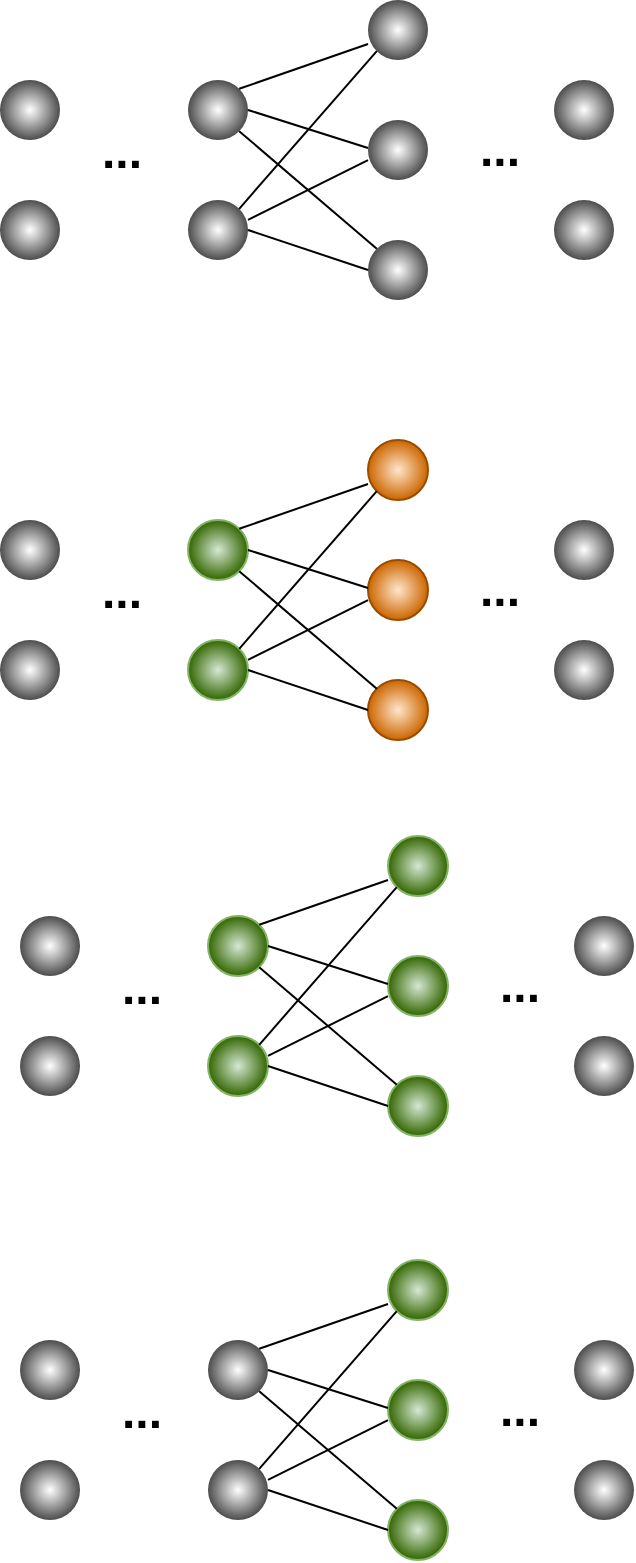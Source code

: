 <mxfile version="24.7.1" type="github">
  <diagram name="Page-1" id="t7fW4EhFJDkVseJklb_I">
    <mxGraphModel dx="1372" dy="820" grid="1" gridSize="10" guides="1" tooltips="1" connect="1" arrows="1" fold="1" page="1" pageScale="1" pageWidth="850" pageHeight="1100" math="0" shadow="0">
      <root>
        <mxCell id="0" />
        <mxCell id="1" parent="0" />
        <mxCell id="t8I03dT7hKqpesx-KWNK-2" value="" style="ellipse;whiteSpace=wrap;html=1;aspect=fixed;gradientColor=#4D4D4D;fillColor=default;gradientDirection=radial;shadow=0;strokeColor=none;" vertex="1" parent="1">
          <mxGeometry x="176" y="400" width="30" height="30" as="geometry" />
        </mxCell>
        <mxCell id="t8I03dT7hKqpesx-KWNK-7" value="" style="ellipse;whiteSpace=wrap;html=1;aspect=fixed;gradientColor=#4D4D4D;fillColor=default;gradientDirection=radial;shadow=0;strokeColor=none;" vertex="1" parent="1">
          <mxGeometry x="453" y="460" width="30" height="30" as="geometry" />
        </mxCell>
        <mxCell id="t8I03dT7hKqpesx-KWNK-8" value="" style="ellipse;whiteSpace=wrap;html=1;aspect=fixed;gradientColor=#4D4D4D;fillColor=default;gradientDirection=radial;shadow=0;strokeColor=none;" vertex="1" parent="1">
          <mxGeometry x="453" y="400" width="30" height="30" as="geometry" />
        </mxCell>
        <mxCell id="t8I03dT7hKqpesx-KWNK-9" value="" style="ellipse;whiteSpace=wrap;html=1;aspect=fixed;fillColor=#ffe6cc;gradientDirection=radial;shadow=0;strokeColor=#994C00;gradientColor=#CC6600;" vertex="1" parent="1">
          <mxGeometry x="360" y="480" width="30" height="30" as="geometry" />
        </mxCell>
        <mxCell id="t8I03dT7hKqpesx-KWNK-10" value="" style="ellipse;whiteSpace=wrap;html=1;aspect=fixed;fillColor=#ffe6cc;gradientDirection=radial;shadow=0;strokeColor=#994C00;gradientColor=#CC6600;" vertex="1" parent="1">
          <mxGeometry x="360" y="420" width="30" height="30" as="geometry" />
        </mxCell>
        <mxCell id="t8I03dT7hKqpesx-KWNK-11" value="" style="ellipse;whiteSpace=wrap;html=1;aspect=fixed;fillColor=#ffe6cc;gradientDirection=radial;shadow=0;strokeColor=#994C00;gradientColor=#CC6600;" vertex="1" parent="1">
          <mxGeometry x="360" y="360" width="30" height="30" as="geometry" />
        </mxCell>
        <mxCell id="t8I03dT7hKqpesx-KWNK-12" value="" style="ellipse;whiteSpace=wrap;html=1;aspect=fixed;fillColor=#d5e8d4;gradientDirection=radial;shadow=0;strokeColor=#82b366;gradientColor=#336600;align=center;verticalAlign=middle;fontFamily=Helvetica;fontSize=12;fontColor=default;" vertex="1" parent="1">
          <mxGeometry x="270" y="460" width="30" height="30" as="geometry" />
        </mxCell>
        <mxCell id="t8I03dT7hKqpesx-KWNK-13" value="" style="ellipse;whiteSpace=wrap;html=1;aspect=fixed;fillColor=#d5e8d4;gradientDirection=radial;shadow=0;strokeColor=#82b366;gradientColor=#336600;" vertex="1" parent="1">
          <mxGeometry x="270" y="400" width="30" height="30" as="geometry" />
        </mxCell>
        <mxCell id="t8I03dT7hKqpesx-KWNK-15" value="" style="ellipse;whiteSpace=wrap;html=1;aspect=fixed;gradientColor=#4D4D4D;fillColor=default;gradientDirection=radial;shadow=0;strokeColor=none;" vertex="1" parent="1">
          <mxGeometry x="176" y="460" width="30" height="30" as="geometry" />
        </mxCell>
        <mxCell id="t8I03dT7hKqpesx-KWNK-34" value="" style="endArrow=none;html=1;rounded=0;exitX=1;exitY=0;exitDx=0;exitDy=0;" edge="1" parent="1" source="t8I03dT7hKqpesx-KWNK-13">
          <mxGeometry width="50" height="50" relative="1" as="geometry">
            <mxPoint x="300" y="420" as="sourcePoint" />
            <mxPoint x="360" y="382" as="targetPoint" />
          </mxGeometry>
        </mxCell>
        <mxCell id="t8I03dT7hKqpesx-KWNK-35" value="" style="endArrow=none;html=1;rounded=0;entryX=0;entryY=0.667;entryDx=0;entryDy=0;exitX=1;exitY=0.333;exitDx=0;exitDy=0;exitPerimeter=0;entryPerimeter=0;" edge="1" parent="1" source="t8I03dT7hKqpesx-KWNK-12" target="t8I03dT7hKqpesx-KWNK-10">
          <mxGeometry width="50" height="50" relative="1" as="geometry">
            <mxPoint x="290" y="470" as="sourcePoint" />
            <mxPoint x="360" y="430" as="targetPoint" />
          </mxGeometry>
        </mxCell>
        <mxCell id="t8I03dT7hKqpesx-KWNK-38" value="" style="endArrow=none;html=1;rounded=0;entryX=0;entryY=0.5;entryDx=0;entryDy=0;exitX=1;exitY=0.5;exitDx=0;exitDy=0;" edge="1" parent="1" source="t8I03dT7hKqpesx-KWNK-12" target="t8I03dT7hKqpesx-KWNK-9">
          <mxGeometry width="50" height="50" relative="1" as="geometry">
            <mxPoint x="306" y="474" as="sourcePoint" />
            <mxPoint x="374" y="456" as="targetPoint" />
          </mxGeometry>
        </mxCell>
        <mxCell id="t8I03dT7hKqpesx-KWNK-39" value="" style="endArrow=none;html=1;rounded=0;entryX=0;entryY=0.5;entryDx=0;entryDy=0;exitX=1;exitY=0.5;exitDx=0;exitDy=0;" edge="1" parent="1" source="t8I03dT7hKqpesx-KWNK-13">
          <mxGeometry width="50" height="50" relative="1" as="geometry">
            <mxPoint x="290" y="420" as="sourcePoint" />
            <mxPoint x="360" y="434" as="targetPoint" />
          </mxGeometry>
        </mxCell>
        <mxCell id="t8I03dT7hKqpesx-KWNK-40" value="" style="endArrow=none;html=1;rounded=0;entryX=0;entryY=0;entryDx=0;entryDy=0;exitX=1;exitY=1;exitDx=0;exitDy=0;" edge="1" parent="1" source="t8I03dT7hKqpesx-KWNK-13" target="t8I03dT7hKqpesx-KWNK-9">
          <mxGeometry width="50" height="50" relative="1" as="geometry">
            <mxPoint x="300" y="430" as="sourcePoint" />
            <mxPoint x="350" y="444" as="targetPoint" />
          </mxGeometry>
        </mxCell>
        <mxCell id="t8I03dT7hKqpesx-KWNK-41" value="" style="endArrow=none;html=1;rounded=0;entryX=0;entryY=1;entryDx=0;entryDy=0;exitX=1;exitY=0;exitDx=0;exitDy=0;" edge="1" parent="1" source="t8I03dT7hKqpesx-KWNK-12" target="t8I03dT7hKqpesx-KWNK-11">
          <mxGeometry width="50" height="50" relative="1" as="geometry">
            <mxPoint x="290" y="470" as="sourcePoint" />
            <mxPoint x="354" y="431" as="targetPoint" />
          </mxGeometry>
        </mxCell>
        <mxCell id="t8I03dT7hKqpesx-KWNK-42" value="&lt;font style=&quot;font-size: 24px;&quot;&gt;&lt;b&gt;...&lt;/b&gt;&lt;/font&gt;" style="text;html=1;align=center;verticalAlign=middle;whiteSpace=wrap;rounded=0;" vertex="1" parent="1">
          <mxGeometry x="217" y="421" width="40" height="30" as="geometry" />
        </mxCell>
        <mxCell id="t8I03dT7hKqpesx-KWNK-43" value="&lt;font style=&quot;font-size: 24px;&quot;&gt;&lt;b&gt;...&lt;/b&gt;&lt;/font&gt;" style="text;html=1;align=center;verticalAlign=middle;whiteSpace=wrap;rounded=0;" vertex="1" parent="1">
          <mxGeometry x="406" y="420" width="40" height="30" as="geometry" />
        </mxCell>
        <mxCell id="t8I03dT7hKqpesx-KWNK-44" value="" style="ellipse;whiteSpace=wrap;html=1;aspect=fixed;gradientColor=#4D4D4D;fillColor=default;gradientDirection=radial;shadow=0;strokeColor=none;" vertex="1" parent="1">
          <mxGeometry x="186" y="598" width="30" height="30" as="geometry" />
        </mxCell>
        <mxCell id="t8I03dT7hKqpesx-KWNK-45" value="" style="ellipse;whiteSpace=wrap;html=1;aspect=fixed;gradientColor=#4D4D4D;fillColor=default;gradientDirection=radial;shadow=0;strokeColor=none;" vertex="1" parent="1">
          <mxGeometry x="463" y="658" width="30" height="30" as="geometry" />
        </mxCell>
        <mxCell id="t8I03dT7hKqpesx-KWNK-46" value="" style="ellipse;whiteSpace=wrap;html=1;aspect=fixed;gradientColor=#4D4D4D;fillColor=default;gradientDirection=radial;shadow=0;strokeColor=none;" vertex="1" parent="1">
          <mxGeometry x="463" y="598" width="30" height="30" as="geometry" />
        </mxCell>
        <mxCell id="t8I03dT7hKqpesx-KWNK-47" value="" style="ellipse;whiteSpace=wrap;html=1;aspect=fixed;gradientColor=#336600;fillColor=#d5e8d4;gradientDirection=radial;shadow=0;strokeColor=#82b366;align=center;verticalAlign=middle;fontFamily=Helvetica;fontSize=12;fontColor=default;" vertex="1" parent="1">
          <mxGeometry x="370" y="678" width="30" height="30" as="geometry" />
        </mxCell>
        <mxCell id="t8I03dT7hKqpesx-KWNK-48" value="" style="ellipse;whiteSpace=wrap;html=1;aspect=fixed;gradientColor=#336600;fillColor=#d5e8d4;gradientDirection=radial;shadow=0;strokeColor=#82b366;align=center;verticalAlign=middle;fontFamily=Helvetica;fontSize=12;fontColor=default;" vertex="1" parent="1">
          <mxGeometry x="370" y="618" width="30" height="30" as="geometry" />
        </mxCell>
        <mxCell id="t8I03dT7hKqpesx-KWNK-49" value="" style="ellipse;whiteSpace=wrap;html=1;aspect=fixed;gradientColor=#336600;fillColor=#d5e8d4;gradientDirection=radial;shadow=0;strokeColor=#82b366;align=center;verticalAlign=middle;fontFamily=Helvetica;fontSize=12;fontColor=default;" vertex="1" parent="1">
          <mxGeometry x="370" y="558" width="30" height="30" as="geometry" />
        </mxCell>
        <mxCell id="t8I03dT7hKqpesx-KWNK-50" value="" style="ellipse;whiteSpace=wrap;html=1;aspect=fixed;gradientColor=#336600;fillColor=#d5e8d4;gradientDirection=radial;shadow=0;strokeColor=#82b366;align=center;verticalAlign=middle;fontFamily=Helvetica;fontSize=12;fontColor=default;" vertex="1" parent="1">
          <mxGeometry x="280" y="658" width="30" height="30" as="geometry" />
        </mxCell>
        <mxCell id="t8I03dT7hKqpesx-KWNK-51" value="" style="ellipse;whiteSpace=wrap;html=1;aspect=fixed;gradientColor=#336600;fillColor=#d5e8d4;gradientDirection=radial;shadow=0;strokeColor=#82b366;align=center;verticalAlign=middle;fontFamily=Helvetica;fontSize=12;fontColor=default;" vertex="1" parent="1">
          <mxGeometry x="280" y="598" width="30" height="30" as="geometry" />
        </mxCell>
        <mxCell id="t8I03dT7hKqpesx-KWNK-52" value="" style="ellipse;whiteSpace=wrap;html=1;aspect=fixed;gradientColor=#4D4D4D;fillColor=default;gradientDirection=radial;shadow=0;strokeColor=none;" vertex="1" parent="1">
          <mxGeometry x="186" y="658" width="30" height="30" as="geometry" />
        </mxCell>
        <mxCell id="t8I03dT7hKqpesx-KWNK-53" value="" style="endArrow=none;html=1;rounded=0;exitX=1;exitY=0;exitDx=0;exitDy=0;" edge="1" parent="1" source="t8I03dT7hKqpesx-KWNK-51">
          <mxGeometry width="50" height="50" relative="1" as="geometry">
            <mxPoint x="310" y="618" as="sourcePoint" />
            <mxPoint x="370" y="580" as="targetPoint" />
          </mxGeometry>
        </mxCell>
        <mxCell id="t8I03dT7hKqpesx-KWNK-54" value="" style="endArrow=none;html=1;rounded=0;entryX=0;entryY=0.667;entryDx=0;entryDy=0;exitX=1;exitY=0.333;exitDx=0;exitDy=0;exitPerimeter=0;entryPerimeter=0;" edge="1" parent="1" source="t8I03dT7hKqpesx-KWNK-50" target="t8I03dT7hKqpesx-KWNK-48">
          <mxGeometry width="50" height="50" relative="1" as="geometry">
            <mxPoint x="300" y="668" as="sourcePoint" />
            <mxPoint x="370" y="628" as="targetPoint" />
          </mxGeometry>
        </mxCell>
        <mxCell id="t8I03dT7hKqpesx-KWNK-55" value="" style="endArrow=none;html=1;rounded=0;entryX=0;entryY=0.5;entryDx=0;entryDy=0;exitX=1;exitY=0.5;exitDx=0;exitDy=0;" edge="1" parent="1" source="t8I03dT7hKqpesx-KWNK-50" target="t8I03dT7hKqpesx-KWNK-47">
          <mxGeometry width="50" height="50" relative="1" as="geometry">
            <mxPoint x="316" y="672" as="sourcePoint" />
            <mxPoint x="384" y="654" as="targetPoint" />
          </mxGeometry>
        </mxCell>
        <mxCell id="t8I03dT7hKqpesx-KWNK-56" value="" style="endArrow=none;html=1;rounded=0;entryX=0;entryY=0.5;entryDx=0;entryDy=0;exitX=1;exitY=0.5;exitDx=0;exitDy=0;" edge="1" parent="1" source="t8I03dT7hKqpesx-KWNK-51">
          <mxGeometry width="50" height="50" relative="1" as="geometry">
            <mxPoint x="300" y="618" as="sourcePoint" />
            <mxPoint x="370" y="632" as="targetPoint" />
          </mxGeometry>
        </mxCell>
        <mxCell id="t8I03dT7hKqpesx-KWNK-57" value="" style="endArrow=none;html=1;rounded=0;entryX=0;entryY=0;entryDx=0;entryDy=0;exitX=1;exitY=1;exitDx=0;exitDy=0;" edge="1" parent="1" source="t8I03dT7hKqpesx-KWNK-51" target="t8I03dT7hKqpesx-KWNK-47">
          <mxGeometry width="50" height="50" relative="1" as="geometry">
            <mxPoint x="310" y="628" as="sourcePoint" />
            <mxPoint x="360" y="642" as="targetPoint" />
          </mxGeometry>
        </mxCell>
        <mxCell id="t8I03dT7hKqpesx-KWNK-58" value="" style="endArrow=none;html=1;rounded=0;entryX=0;entryY=1;entryDx=0;entryDy=0;exitX=1;exitY=0;exitDx=0;exitDy=0;" edge="1" parent="1" source="t8I03dT7hKqpesx-KWNK-50" target="t8I03dT7hKqpesx-KWNK-49">
          <mxGeometry width="50" height="50" relative="1" as="geometry">
            <mxPoint x="300" y="668" as="sourcePoint" />
            <mxPoint x="364" y="629" as="targetPoint" />
          </mxGeometry>
        </mxCell>
        <mxCell id="t8I03dT7hKqpesx-KWNK-59" value="&lt;font style=&quot;font-size: 24px;&quot;&gt;&lt;b&gt;...&lt;/b&gt;&lt;/font&gt;" style="text;html=1;align=center;verticalAlign=middle;whiteSpace=wrap;rounded=0;" vertex="1" parent="1">
          <mxGeometry x="227" y="619" width="40" height="30" as="geometry" />
        </mxCell>
        <mxCell id="t8I03dT7hKqpesx-KWNK-60" value="&lt;font style=&quot;font-size: 24px;&quot;&gt;&lt;b&gt;...&lt;/b&gt;&lt;/font&gt;" style="text;html=1;align=center;verticalAlign=middle;whiteSpace=wrap;rounded=0;" vertex="1" parent="1">
          <mxGeometry x="416" y="618" width="40" height="30" as="geometry" />
        </mxCell>
        <mxCell id="t8I03dT7hKqpesx-KWNK-61" value="" style="ellipse;whiteSpace=wrap;html=1;aspect=fixed;gradientColor=#4D4D4D;fillColor=default;gradientDirection=radial;shadow=0;strokeColor=none;" vertex="1" parent="1">
          <mxGeometry x="186" y="810" width="30" height="30" as="geometry" />
        </mxCell>
        <mxCell id="t8I03dT7hKqpesx-KWNK-62" value="" style="ellipse;whiteSpace=wrap;html=1;aspect=fixed;gradientColor=#4D4D4D;fillColor=default;gradientDirection=radial;shadow=0;strokeColor=none;" vertex="1" parent="1">
          <mxGeometry x="463" y="870" width="30" height="30" as="geometry" />
        </mxCell>
        <mxCell id="t8I03dT7hKqpesx-KWNK-63" value="" style="ellipse;whiteSpace=wrap;html=1;aspect=fixed;gradientColor=#4D4D4D;fillColor=default;gradientDirection=radial;shadow=0;strokeColor=none;" vertex="1" parent="1">
          <mxGeometry x="463" y="810" width="30" height="30" as="geometry" />
        </mxCell>
        <mxCell id="t8I03dT7hKqpesx-KWNK-64" value="" style="ellipse;whiteSpace=wrap;html=1;aspect=fixed;gradientColor=#336600;fillColor=#d5e8d4;gradientDirection=radial;shadow=0;strokeColor=#82b366;align=center;verticalAlign=middle;fontFamily=Helvetica;fontSize=12;fontColor=default;" vertex="1" parent="1">
          <mxGeometry x="370" y="890" width="30" height="30" as="geometry" />
        </mxCell>
        <mxCell id="t8I03dT7hKqpesx-KWNK-65" value="" style="ellipse;whiteSpace=wrap;html=1;aspect=fixed;gradientColor=#336600;fillColor=#d5e8d4;gradientDirection=radial;shadow=0;strokeColor=#82b366;align=center;verticalAlign=middle;fontFamily=Helvetica;fontSize=12;fontColor=default;" vertex="1" parent="1">
          <mxGeometry x="370" y="830" width="30" height="30" as="geometry" />
        </mxCell>
        <mxCell id="t8I03dT7hKqpesx-KWNK-66" value="" style="ellipse;whiteSpace=wrap;html=1;aspect=fixed;gradientColor=#336600;fillColor=#d5e8d4;gradientDirection=radial;shadow=0;strokeColor=#82b366;align=center;verticalAlign=middle;fontFamily=Helvetica;fontSize=12;fontColor=default;" vertex="1" parent="1">
          <mxGeometry x="370" y="770" width="30" height="30" as="geometry" />
        </mxCell>
        <mxCell id="t8I03dT7hKqpesx-KWNK-67" value="" style="ellipse;whiteSpace=wrap;html=1;aspect=fixed;gradientColor=#4D4D4D;fillColor=default;gradientDirection=radial;shadow=0;strokeColor=none;" vertex="1" parent="1">
          <mxGeometry x="280" y="870" width="30" height="30" as="geometry" />
        </mxCell>
        <mxCell id="t8I03dT7hKqpesx-KWNK-68" value="" style="ellipse;whiteSpace=wrap;html=1;aspect=fixed;gradientColor=#4D4D4D;fillColor=default;gradientDirection=radial;shadow=0;strokeColor=none;" vertex="1" parent="1">
          <mxGeometry x="280" y="810" width="30" height="30" as="geometry" />
        </mxCell>
        <mxCell id="t8I03dT7hKqpesx-KWNK-69" value="" style="ellipse;whiteSpace=wrap;html=1;aspect=fixed;gradientColor=#4D4D4D;fillColor=default;gradientDirection=radial;shadow=0;strokeColor=none;" vertex="1" parent="1">
          <mxGeometry x="186" y="870" width="30" height="30" as="geometry" />
        </mxCell>
        <mxCell id="t8I03dT7hKqpesx-KWNK-70" value="" style="endArrow=none;html=1;rounded=0;exitX=1;exitY=0;exitDx=0;exitDy=0;" edge="1" parent="1" source="t8I03dT7hKqpesx-KWNK-68">
          <mxGeometry width="50" height="50" relative="1" as="geometry">
            <mxPoint x="310" y="830" as="sourcePoint" />
            <mxPoint x="370" y="792" as="targetPoint" />
          </mxGeometry>
        </mxCell>
        <mxCell id="t8I03dT7hKqpesx-KWNK-71" value="" style="endArrow=none;html=1;rounded=0;entryX=0;entryY=0.667;entryDx=0;entryDy=0;exitX=1;exitY=0.333;exitDx=0;exitDy=0;exitPerimeter=0;entryPerimeter=0;" edge="1" parent="1" source="t8I03dT7hKqpesx-KWNK-67" target="t8I03dT7hKqpesx-KWNK-65">
          <mxGeometry width="50" height="50" relative="1" as="geometry">
            <mxPoint x="300" y="880" as="sourcePoint" />
            <mxPoint x="370" y="840" as="targetPoint" />
          </mxGeometry>
        </mxCell>
        <mxCell id="t8I03dT7hKqpesx-KWNK-72" value="" style="endArrow=none;html=1;rounded=0;entryX=0;entryY=0.5;entryDx=0;entryDy=0;exitX=1;exitY=0.5;exitDx=0;exitDy=0;" edge="1" parent="1" source="t8I03dT7hKqpesx-KWNK-67" target="t8I03dT7hKqpesx-KWNK-64">
          <mxGeometry width="50" height="50" relative="1" as="geometry">
            <mxPoint x="316" y="884" as="sourcePoint" />
            <mxPoint x="384" y="866" as="targetPoint" />
          </mxGeometry>
        </mxCell>
        <mxCell id="t8I03dT7hKqpesx-KWNK-73" value="" style="endArrow=none;html=1;rounded=0;entryX=0;entryY=0.5;entryDx=0;entryDy=0;exitX=1;exitY=0.5;exitDx=0;exitDy=0;" edge="1" parent="1" source="t8I03dT7hKqpesx-KWNK-68">
          <mxGeometry width="50" height="50" relative="1" as="geometry">
            <mxPoint x="300" y="830" as="sourcePoint" />
            <mxPoint x="370" y="844" as="targetPoint" />
          </mxGeometry>
        </mxCell>
        <mxCell id="t8I03dT7hKqpesx-KWNK-74" value="" style="endArrow=none;html=1;rounded=0;entryX=0;entryY=0;entryDx=0;entryDy=0;exitX=1;exitY=1;exitDx=0;exitDy=0;" edge="1" parent="1" source="t8I03dT7hKqpesx-KWNK-68" target="t8I03dT7hKqpesx-KWNK-64">
          <mxGeometry width="50" height="50" relative="1" as="geometry">
            <mxPoint x="310" y="840" as="sourcePoint" />
            <mxPoint x="360" y="854" as="targetPoint" />
          </mxGeometry>
        </mxCell>
        <mxCell id="t8I03dT7hKqpesx-KWNK-75" value="" style="endArrow=none;html=1;rounded=0;entryX=0;entryY=1;entryDx=0;entryDy=0;exitX=1;exitY=0;exitDx=0;exitDy=0;" edge="1" parent="1" source="t8I03dT7hKqpesx-KWNK-67" target="t8I03dT7hKqpesx-KWNK-66">
          <mxGeometry width="50" height="50" relative="1" as="geometry">
            <mxPoint x="300" y="880" as="sourcePoint" />
            <mxPoint x="364" y="841" as="targetPoint" />
          </mxGeometry>
        </mxCell>
        <mxCell id="t8I03dT7hKqpesx-KWNK-76" value="&lt;font style=&quot;font-size: 24px;&quot;&gt;&lt;b&gt;...&lt;/b&gt;&lt;/font&gt;" style="text;html=1;align=center;verticalAlign=middle;whiteSpace=wrap;rounded=0;" vertex="1" parent="1">
          <mxGeometry x="227" y="831" width="40" height="30" as="geometry" />
        </mxCell>
        <mxCell id="t8I03dT7hKqpesx-KWNK-77" value="&lt;font style=&quot;font-size: 24px;&quot;&gt;&lt;b&gt;...&lt;/b&gt;&lt;/font&gt;" style="text;html=1;align=center;verticalAlign=middle;whiteSpace=wrap;rounded=0;" vertex="1" parent="1">
          <mxGeometry x="416" y="830" width="40" height="30" as="geometry" />
        </mxCell>
        <mxCell id="t8I03dT7hKqpesx-KWNK-78" value="" style="ellipse;whiteSpace=wrap;html=1;aspect=fixed;gradientColor=#4D4D4D;fillColor=default;gradientDirection=radial;shadow=0;strokeColor=none;" vertex="1" parent="1">
          <mxGeometry x="176" y="180" width="30" height="30" as="geometry" />
        </mxCell>
        <mxCell id="t8I03dT7hKqpesx-KWNK-79" value="" style="ellipse;whiteSpace=wrap;html=1;aspect=fixed;gradientColor=#4D4D4D;fillColor=default;gradientDirection=radial;shadow=0;strokeColor=none;" vertex="1" parent="1">
          <mxGeometry x="453" y="240" width="30" height="30" as="geometry" />
        </mxCell>
        <mxCell id="t8I03dT7hKqpesx-KWNK-80" value="" style="ellipse;whiteSpace=wrap;html=1;aspect=fixed;gradientColor=#4D4D4D;fillColor=default;gradientDirection=radial;shadow=0;strokeColor=none;" vertex="1" parent="1">
          <mxGeometry x="453" y="180" width="30" height="30" as="geometry" />
        </mxCell>
        <mxCell id="t8I03dT7hKqpesx-KWNK-81" value="" style="ellipse;whiteSpace=wrap;html=1;aspect=fixed;gradientColor=#4D4D4D;fillColor=default;gradientDirection=radial;shadow=0;strokeColor=none;" vertex="1" parent="1">
          <mxGeometry x="360" y="260" width="30" height="30" as="geometry" />
        </mxCell>
        <mxCell id="t8I03dT7hKqpesx-KWNK-82" value="" style="ellipse;whiteSpace=wrap;html=1;aspect=fixed;gradientColor=#4D4D4D;fillColor=default;gradientDirection=radial;shadow=0;strokeColor=none;" vertex="1" parent="1">
          <mxGeometry x="360" y="200" width="30" height="30" as="geometry" />
        </mxCell>
        <mxCell id="t8I03dT7hKqpesx-KWNK-83" value="" style="ellipse;whiteSpace=wrap;html=1;aspect=fixed;gradientColor=#4D4D4D;fillColor=default;gradientDirection=radial;shadow=0;strokeColor=none;" vertex="1" parent="1">
          <mxGeometry x="360" y="140" width="30" height="30" as="geometry" />
        </mxCell>
        <mxCell id="t8I03dT7hKqpesx-KWNK-84" value="" style="ellipse;whiteSpace=wrap;html=1;aspect=fixed;gradientColor=#4D4D4D;fillColor=default;gradientDirection=radial;shadow=0;strokeColor=none;" vertex="1" parent="1">
          <mxGeometry x="270" y="240" width="30" height="30" as="geometry" />
        </mxCell>
        <mxCell id="t8I03dT7hKqpesx-KWNK-85" value="" style="ellipse;whiteSpace=wrap;html=1;aspect=fixed;gradientColor=#4D4D4D;fillColor=default;gradientDirection=radial;shadow=0;strokeColor=none;" vertex="1" parent="1">
          <mxGeometry x="270" y="180" width="30" height="30" as="geometry" />
        </mxCell>
        <mxCell id="t8I03dT7hKqpesx-KWNK-86" value="" style="ellipse;whiteSpace=wrap;html=1;aspect=fixed;gradientColor=#4D4D4D;fillColor=default;gradientDirection=radial;shadow=0;strokeColor=none;" vertex="1" parent="1">
          <mxGeometry x="176" y="240" width="30" height="30" as="geometry" />
        </mxCell>
        <mxCell id="t8I03dT7hKqpesx-KWNK-87" value="" style="endArrow=none;html=1;rounded=0;exitX=1;exitY=0;exitDx=0;exitDy=0;" edge="1" parent="1" source="t8I03dT7hKqpesx-KWNK-85">
          <mxGeometry width="50" height="50" relative="1" as="geometry">
            <mxPoint x="300" y="200" as="sourcePoint" />
            <mxPoint x="360" y="162" as="targetPoint" />
          </mxGeometry>
        </mxCell>
        <mxCell id="t8I03dT7hKqpesx-KWNK-88" value="" style="endArrow=none;html=1;rounded=0;entryX=0;entryY=0.667;entryDx=0;entryDy=0;exitX=1;exitY=0.333;exitDx=0;exitDy=0;exitPerimeter=0;entryPerimeter=0;" edge="1" parent="1" source="t8I03dT7hKqpesx-KWNK-84" target="t8I03dT7hKqpesx-KWNK-82">
          <mxGeometry width="50" height="50" relative="1" as="geometry">
            <mxPoint x="290" y="250" as="sourcePoint" />
            <mxPoint x="360" y="210" as="targetPoint" />
          </mxGeometry>
        </mxCell>
        <mxCell id="t8I03dT7hKqpesx-KWNK-89" value="" style="endArrow=none;html=1;rounded=0;entryX=0;entryY=0.5;entryDx=0;entryDy=0;exitX=1;exitY=0.5;exitDx=0;exitDy=0;" edge="1" parent="1" source="t8I03dT7hKqpesx-KWNK-84" target="t8I03dT7hKqpesx-KWNK-81">
          <mxGeometry width="50" height="50" relative="1" as="geometry">
            <mxPoint x="306" y="254" as="sourcePoint" />
            <mxPoint x="374" y="236" as="targetPoint" />
          </mxGeometry>
        </mxCell>
        <mxCell id="t8I03dT7hKqpesx-KWNK-90" value="" style="endArrow=none;html=1;rounded=0;entryX=0;entryY=0.5;entryDx=0;entryDy=0;exitX=1;exitY=0.5;exitDx=0;exitDy=0;" edge="1" parent="1" source="t8I03dT7hKqpesx-KWNK-85">
          <mxGeometry width="50" height="50" relative="1" as="geometry">
            <mxPoint x="290" y="200" as="sourcePoint" />
            <mxPoint x="360" y="214" as="targetPoint" />
          </mxGeometry>
        </mxCell>
        <mxCell id="t8I03dT7hKqpesx-KWNK-91" value="" style="endArrow=none;html=1;rounded=0;entryX=0;entryY=0;entryDx=0;entryDy=0;exitX=1;exitY=1;exitDx=0;exitDy=0;" edge="1" parent="1" source="t8I03dT7hKqpesx-KWNK-85" target="t8I03dT7hKqpesx-KWNK-81">
          <mxGeometry width="50" height="50" relative="1" as="geometry">
            <mxPoint x="300" y="210" as="sourcePoint" />
            <mxPoint x="350" y="224" as="targetPoint" />
          </mxGeometry>
        </mxCell>
        <mxCell id="t8I03dT7hKqpesx-KWNK-92" value="" style="endArrow=none;html=1;rounded=0;entryX=0;entryY=1;entryDx=0;entryDy=0;exitX=1;exitY=0;exitDx=0;exitDy=0;" edge="1" parent="1" source="t8I03dT7hKqpesx-KWNK-84" target="t8I03dT7hKqpesx-KWNK-83">
          <mxGeometry width="50" height="50" relative="1" as="geometry">
            <mxPoint x="290" y="250" as="sourcePoint" />
            <mxPoint x="354" y="211" as="targetPoint" />
          </mxGeometry>
        </mxCell>
        <mxCell id="t8I03dT7hKqpesx-KWNK-93" value="&lt;font style=&quot;font-size: 24px;&quot;&gt;&lt;b&gt;...&lt;/b&gt;&lt;/font&gt;" style="text;html=1;align=center;verticalAlign=middle;whiteSpace=wrap;rounded=0;" vertex="1" parent="1">
          <mxGeometry x="217" y="201" width="40" height="30" as="geometry" />
        </mxCell>
        <mxCell id="t8I03dT7hKqpesx-KWNK-94" value="&lt;font style=&quot;font-size: 24px;&quot;&gt;&lt;b&gt;...&lt;/b&gt;&lt;/font&gt;" style="text;html=1;align=center;verticalAlign=middle;whiteSpace=wrap;rounded=0;" vertex="1" parent="1">
          <mxGeometry x="406" y="200" width="40" height="30" as="geometry" />
        </mxCell>
      </root>
    </mxGraphModel>
  </diagram>
</mxfile>
